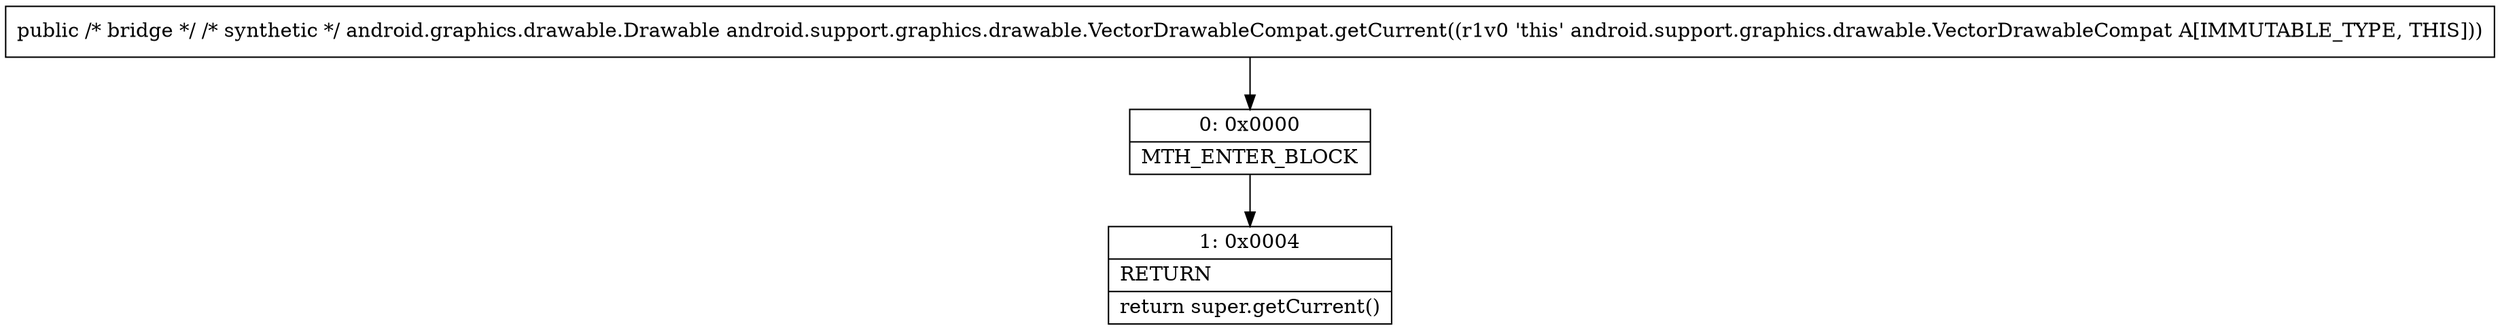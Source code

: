 digraph "CFG forandroid.support.graphics.drawable.VectorDrawableCompat.getCurrent()Landroid\/graphics\/drawable\/Drawable;" {
Node_0 [shape=record,label="{0\:\ 0x0000|MTH_ENTER_BLOCK\l}"];
Node_1 [shape=record,label="{1\:\ 0x0004|RETURN\l|return super.getCurrent()\l}"];
MethodNode[shape=record,label="{public \/* bridge *\/ \/* synthetic *\/ android.graphics.drawable.Drawable android.support.graphics.drawable.VectorDrawableCompat.getCurrent((r1v0 'this' android.support.graphics.drawable.VectorDrawableCompat A[IMMUTABLE_TYPE, THIS])) }"];
MethodNode -> Node_0;
Node_0 -> Node_1;
}

